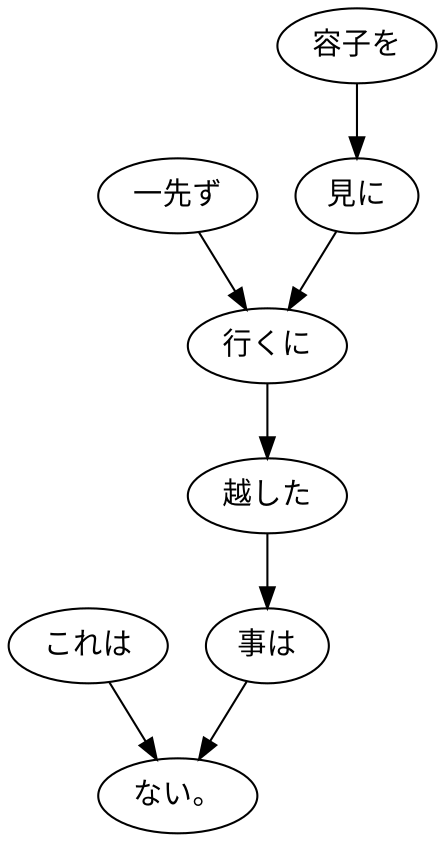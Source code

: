digraph graph4222 {
	node0 [label="これは"];
	node1 [label="一先ず"];
	node2 [label="容子を"];
	node3 [label="見に"];
	node4 [label="行くに"];
	node5 [label="越した"];
	node6 [label="事は"];
	node7 [label="ない。"];
	node0 -> node7;
	node1 -> node4;
	node2 -> node3;
	node3 -> node4;
	node4 -> node5;
	node5 -> node6;
	node6 -> node7;
}
